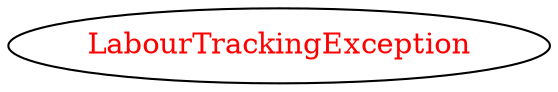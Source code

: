 digraph dependencyGraph {
 concentrate=true;
 ranksep="2.0";
 rankdir="LR"; 
 splines="ortho";
"LabourTrackingException" [fontcolor="red"];
}
